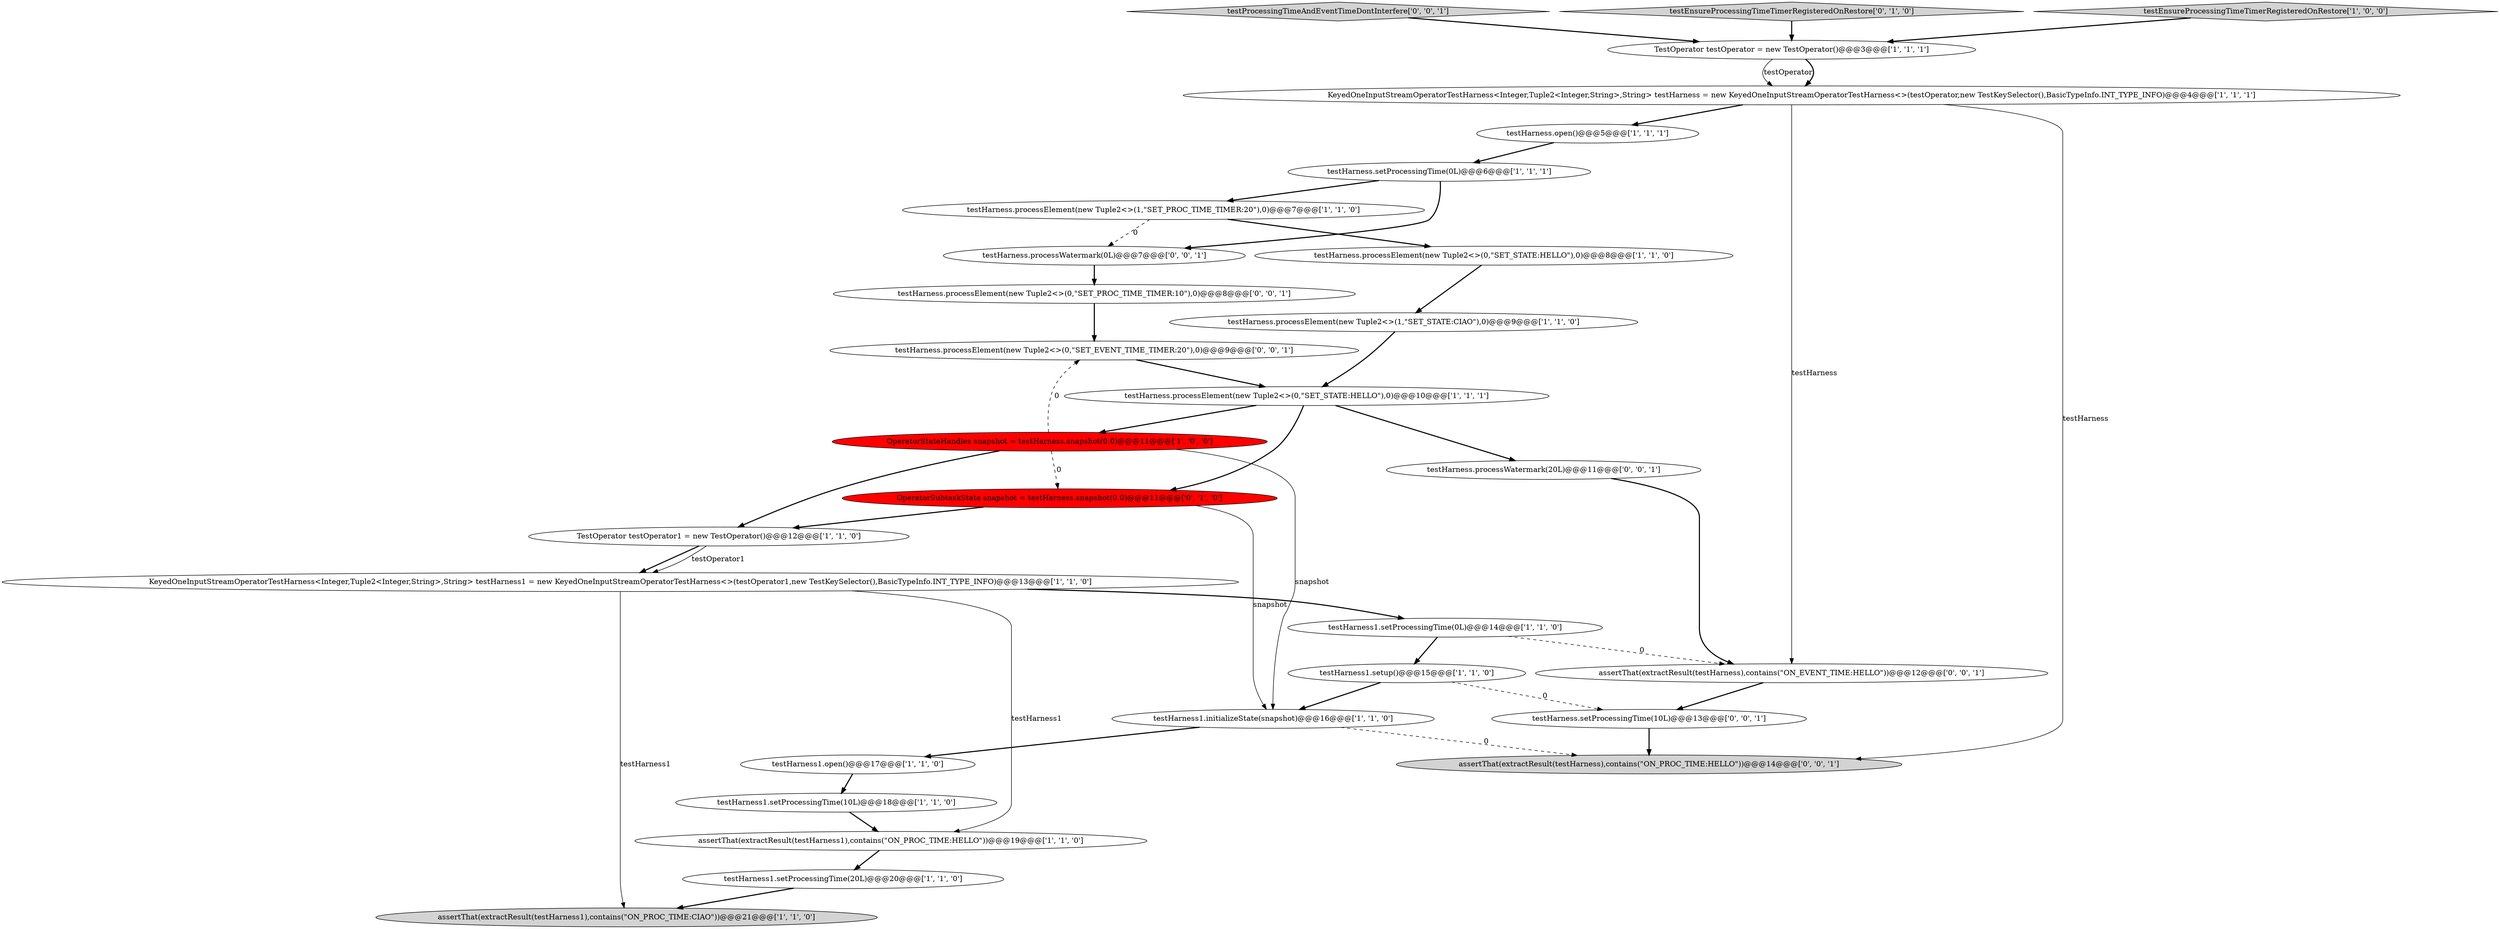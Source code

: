 digraph {
24 [style = filled, label = "testProcessingTimeAndEventTimeDontInterfere['0', '0', '1']", fillcolor = lightgray, shape = diamond image = "AAA0AAABBB3BBB"];
21 [style = filled, label = "OperatorSubtaskState snapshot = testHarness.snapshot(0,0)@@@11@@@['0', '1', '0']", fillcolor = red, shape = ellipse image = "AAA1AAABBB2BBB"];
25 [style = filled, label = "testHarness.processElement(new Tuple2<>(0,\"SET_PROC_TIME_TIMER:10\"),0)@@@8@@@['0', '0', '1']", fillcolor = white, shape = ellipse image = "AAA0AAABBB3BBB"];
0 [style = filled, label = "testHarness.processElement(new Tuple2<>(1,\"SET_STATE:CIAO\"),0)@@@9@@@['1', '1', '0']", fillcolor = white, shape = ellipse image = "AAA0AAABBB1BBB"];
1 [style = filled, label = "KeyedOneInputStreamOperatorTestHarness<Integer,Tuple2<Integer,String>,String> testHarness1 = new KeyedOneInputStreamOperatorTestHarness<>(testOperator1,new TestKeySelector(),BasicTypeInfo.INT_TYPE_INFO)@@@13@@@['1', '1', '0']", fillcolor = white, shape = ellipse image = "AAA0AAABBB1BBB"];
17 [style = filled, label = "testHarness1.initializeState(snapshot)@@@16@@@['1', '1', '0']", fillcolor = white, shape = ellipse image = "AAA0AAABBB1BBB"];
18 [style = filled, label = "testHarness.open()@@@5@@@['1', '1', '1']", fillcolor = white, shape = ellipse image = "AAA0AAABBB1BBB"];
3 [style = filled, label = "TestOperator testOperator = new TestOperator()@@@3@@@['1', '1', '1']", fillcolor = white, shape = ellipse image = "AAA0AAABBB1BBB"];
11 [style = filled, label = "testHarness.processElement(new Tuple2<>(1,\"SET_PROC_TIME_TIMER:20\"),0)@@@7@@@['1', '1', '0']", fillcolor = white, shape = ellipse image = "AAA0AAABBB1BBB"];
22 [style = filled, label = "testHarness.processWatermark(0L)@@@7@@@['0', '0', '1']", fillcolor = white, shape = ellipse image = "AAA0AAABBB3BBB"];
7 [style = filled, label = "testHarness1.setProcessingTime(20L)@@@20@@@['1', '1', '0']", fillcolor = white, shape = ellipse image = "AAA0AAABBB1BBB"];
12 [style = filled, label = "testHarness1.setProcessingTime(0L)@@@14@@@['1', '1', '0']", fillcolor = white, shape = ellipse image = "AAA0AAABBB1BBB"];
29 [style = filled, label = "assertThat(extractResult(testHarness),contains(\"ON_PROC_TIME:HELLO\"))@@@14@@@['0', '0', '1']", fillcolor = lightgray, shape = ellipse image = "AAA0AAABBB3BBB"];
10 [style = filled, label = "testHarness.processElement(new Tuple2<>(0,\"SET_STATE:HELLO\"),0)@@@10@@@['1', '1', '1']", fillcolor = white, shape = ellipse image = "AAA0AAABBB1BBB"];
19 [style = filled, label = "testHarness1.setProcessingTime(10L)@@@18@@@['1', '1', '0']", fillcolor = white, shape = ellipse image = "AAA0AAABBB1BBB"];
13 [style = filled, label = "assertThat(extractResult(testHarness1),contains(\"ON_PROC_TIME:HELLO\"))@@@19@@@['1', '1', '0']", fillcolor = white, shape = ellipse image = "AAA0AAABBB1BBB"];
27 [style = filled, label = "testHarness.setProcessingTime(10L)@@@13@@@['0', '0', '1']", fillcolor = white, shape = ellipse image = "AAA0AAABBB3BBB"];
4 [style = filled, label = "TestOperator testOperator1 = new TestOperator()@@@12@@@['1', '1', '0']", fillcolor = white, shape = ellipse image = "AAA0AAABBB1BBB"];
20 [style = filled, label = "testEnsureProcessingTimeTimerRegisteredOnRestore['0', '1', '0']", fillcolor = lightgray, shape = diamond image = "AAA0AAABBB2BBB"];
15 [style = filled, label = "testHarness.setProcessingTime(0L)@@@6@@@['1', '1', '1']", fillcolor = white, shape = ellipse image = "AAA0AAABBB1BBB"];
14 [style = filled, label = "testHarness1.setup()@@@15@@@['1', '1', '0']", fillcolor = white, shape = ellipse image = "AAA0AAABBB1BBB"];
26 [style = filled, label = "testHarness.processElement(new Tuple2<>(0,\"SET_EVENT_TIME_TIMER:20\"),0)@@@9@@@['0', '0', '1']", fillcolor = white, shape = ellipse image = "AAA0AAABBB3BBB"];
28 [style = filled, label = "assertThat(extractResult(testHarness),contains(\"ON_EVENT_TIME:HELLO\"))@@@12@@@['0', '0', '1']", fillcolor = white, shape = ellipse image = "AAA0AAABBB3BBB"];
6 [style = filled, label = "testHarness.processElement(new Tuple2<>(0,\"SET_STATE:HELLO\"),0)@@@8@@@['1', '1', '0']", fillcolor = white, shape = ellipse image = "AAA0AAABBB1BBB"];
8 [style = filled, label = "OperatorStateHandles snapshot = testHarness.snapshot(0,0)@@@11@@@['1', '0', '0']", fillcolor = red, shape = ellipse image = "AAA1AAABBB1BBB"];
23 [style = filled, label = "testHarness.processWatermark(20L)@@@11@@@['0', '0', '1']", fillcolor = white, shape = ellipse image = "AAA0AAABBB3BBB"];
2 [style = filled, label = "assertThat(extractResult(testHarness1),contains(\"ON_PROC_TIME:CIAO\"))@@@21@@@['1', '1', '0']", fillcolor = lightgray, shape = ellipse image = "AAA0AAABBB1BBB"];
16 [style = filled, label = "testHarness1.open()@@@17@@@['1', '1', '0']", fillcolor = white, shape = ellipse image = "AAA0AAABBB1BBB"];
5 [style = filled, label = "KeyedOneInputStreamOperatorTestHarness<Integer,Tuple2<Integer,String>,String> testHarness = new KeyedOneInputStreamOperatorTestHarness<>(testOperator,new TestKeySelector(),BasicTypeInfo.INT_TYPE_INFO)@@@4@@@['1', '1', '1']", fillcolor = white, shape = ellipse image = "AAA0AAABBB1BBB"];
9 [style = filled, label = "testEnsureProcessingTimeTimerRegisteredOnRestore['1', '0', '0']", fillcolor = lightgray, shape = diamond image = "AAA0AAABBB1BBB"];
22->25 [style = bold, label=""];
1->2 [style = solid, label="testHarness1"];
26->10 [style = bold, label=""];
11->6 [style = bold, label=""];
18->15 [style = bold, label=""];
11->22 [style = dashed, label="0"];
14->17 [style = bold, label=""];
5->29 [style = solid, label="testHarness"];
6->0 [style = bold, label=""];
5->18 [style = bold, label=""];
10->21 [style = bold, label=""];
20->3 [style = bold, label=""];
8->21 [style = dashed, label="0"];
16->19 [style = bold, label=""];
17->29 [style = dashed, label="0"];
14->27 [style = dashed, label="0"];
3->5 [style = solid, label="testOperator"];
15->22 [style = bold, label=""];
23->28 [style = bold, label=""];
8->17 [style = solid, label="snapshot"];
3->5 [style = bold, label=""];
0->10 [style = bold, label=""];
5->28 [style = solid, label="testHarness"];
15->11 [style = bold, label=""];
10->8 [style = bold, label=""];
19->13 [style = bold, label=""];
21->17 [style = solid, label="snapshot"];
10->23 [style = bold, label=""];
13->7 [style = bold, label=""];
7->2 [style = bold, label=""];
12->28 [style = dashed, label="0"];
25->26 [style = bold, label=""];
12->14 [style = bold, label=""];
1->12 [style = bold, label=""];
9->3 [style = bold, label=""];
4->1 [style = bold, label=""];
28->27 [style = bold, label=""];
1->13 [style = solid, label="testHarness1"];
8->4 [style = bold, label=""];
27->29 [style = bold, label=""];
8->26 [style = dashed, label="0"];
24->3 [style = bold, label=""];
17->16 [style = bold, label=""];
21->4 [style = bold, label=""];
4->1 [style = solid, label="testOperator1"];
}
